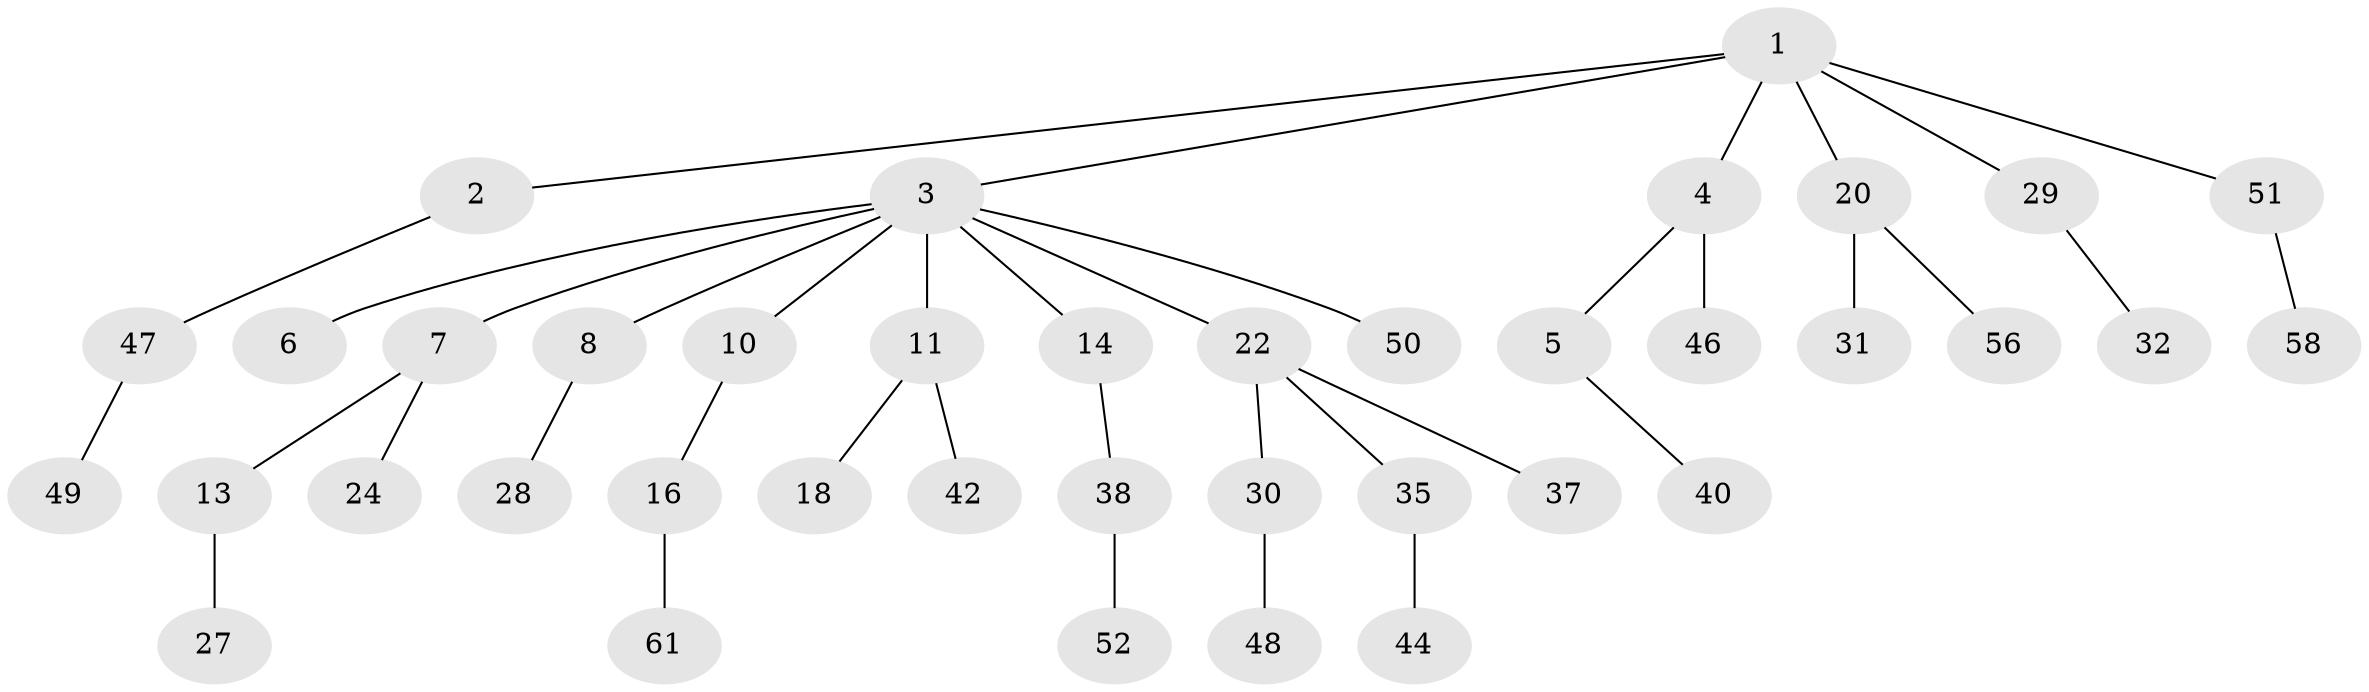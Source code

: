// original degree distribution, {6: 0.01639344262295082, 2: 0.29508196721311475, 8: 0.01639344262295082, 4: 0.04918032786885246, 3: 0.16393442622950818, 1: 0.45901639344262296}
// Generated by graph-tools (version 1.1) at 2025/42/03/06/25 10:42:03]
// undirected, 39 vertices, 38 edges
graph export_dot {
graph [start="1"]
  node [color=gray90,style=filled];
  1;
  2 [super="+43"];
  3 [super="+9"];
  4 [super="+25"];
  5 [super="+15"];
  6;
  7 [super="+17"];
  8 [super="+12"];
  10;
  11 [super="+53"];
  13 [super="+21"];
  14;
  16 [super="+26"];
  18 [super="+19"];
  20 [super="+36"];
  22 [super="+23"];
  24 [super="+33"];
  27 [super="+45"];
  28;
  29 [super="+59"];
  30 [super="+34"];
  31;
  32;
  35;
  37 [super="+39"];
  38 [super="+41"];
  40;
  42 [super="+54"];
  44 [super="+55"];
  46;
  47;
  48;
  49 [super="+60"];
  50;
  51 [super="+57"];
  52;
  56;
  58;
  61;
  1 -- 2;
  1 -- 3;
  1 -- 4;
  1 -- 20;
  1 -- 29;
  1 -- 51;
  2 -- 47;
  3 -- 6;
  3 -- 7;
  3 -- 8;
  3 -- 10;
  3 -- 14;
  3 -- 22;
  3 -- 11;
  3 -- 50;
  4 -- 5;
  4 -- 46;
  5 -- 40;
  7 -- 13;
  7 -- 24;
  8 -- 28;
  10 -- 16;
  11 -- 18;
  11 -- 42;
  13 -- 27;
  14 -- 38;
  16 -- 61;
  20 -- 31;
  20 -- 56;
  22 -- 37;
  22 -- 35;
  22 -- 30;
  29 -- 32;
  30 -- 48;
  35 -- 44;
  38 -- 52;
  47 -- 49;
  51 -- 58;
}
